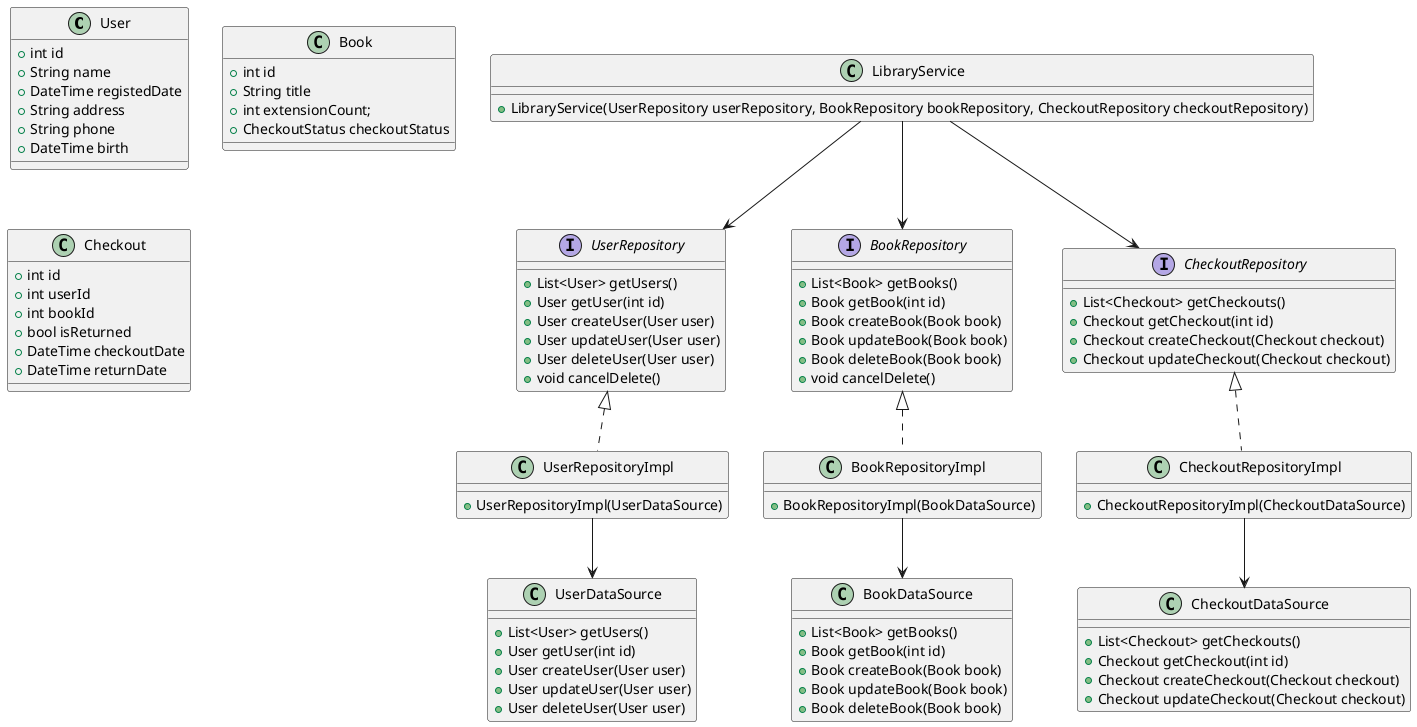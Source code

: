 @startuml

class User {
    + int id
    + String name
    + DateTime registedDate
    + String address
    + String phone
    + DateTime birth
}

class Book {
    + int id
    + String title
    + int extensionCount;
    + CheckoutStatus checkoutStatus
}

class Checkout {
    + int id
    + int userId
    + int bookId
    + bool isReturned
    + DateTime checkoutDate
    + DateTime returnDate
}

class UserDataSource {
    + List<User> getUsers()
    + User getUser(int id)
    + User createUser(User user)
    + User updateUser(User user)
    + User deleteUser(User user)
}

class BookDataSource {
    + List<Book> getBooks()
    + Book getBook(int id)
    + Book createBook(Book book)
    + Book updateBook(Book book)
    + Book deleteBook(Book book)
}

class CheckoutDataSource {
    + List<Checkout> getCheckouts()
    + Checkout getCheckout(int id)
    + Checkout createCheckout(Checkout checkout)
    + Checkout updateCheckout(Checkout checkout)
}

interface UserRepository {
    + List<User> getUsers()
    + User getUser(int id)
    + User createUser(User user)
    + User updateUser(User user)
    + User deleteUser(User user)
    + void cancelDelete()
}

interface BookRepository {
    + List<Book> getBooks()
    + Book getBook(int id)
    + Book createBook(Book book)
    + Book updateBook(Book book)
    + Book deleteBook(Book book)
    + void cancelDelete()
}

interface CheckoutRepository {
    + List<Checkout> getCheckouts()
    + Checkout getCheckout(int id)
    + Checkout createCheckout(Checkout checkout)
    + Checkout updateCheckout(Checkout checkout)
}

class UserRepositoryImpl implements UserRepository {
    + UserRepositoryImpl(UserDataSource)
}
class BookRepositoryImpl implements BookRepository {
    + BookRepositoryImpl(BookDataSource)
}
class CheckoutRepositoryImpl implements CheckoutRepository {
    + CheckoutRepositoryImpl(CheckoutDataSource)
}

class LibraryService {
    + LibraryService(UserRepository userRepository, BookRepository bookRepository, CheckoutRepository checkoutRepository)
}

UserRepositoryImpl --> UserDataSource
BookRepositoryImpl --> BookDataSource
CheckoutRepositoryImpl --> CheckoutDataSource

LibraryService --> UserRepository
LibraryService --> BookRepository
LibraryService --> CheckoutRepository

@enduml